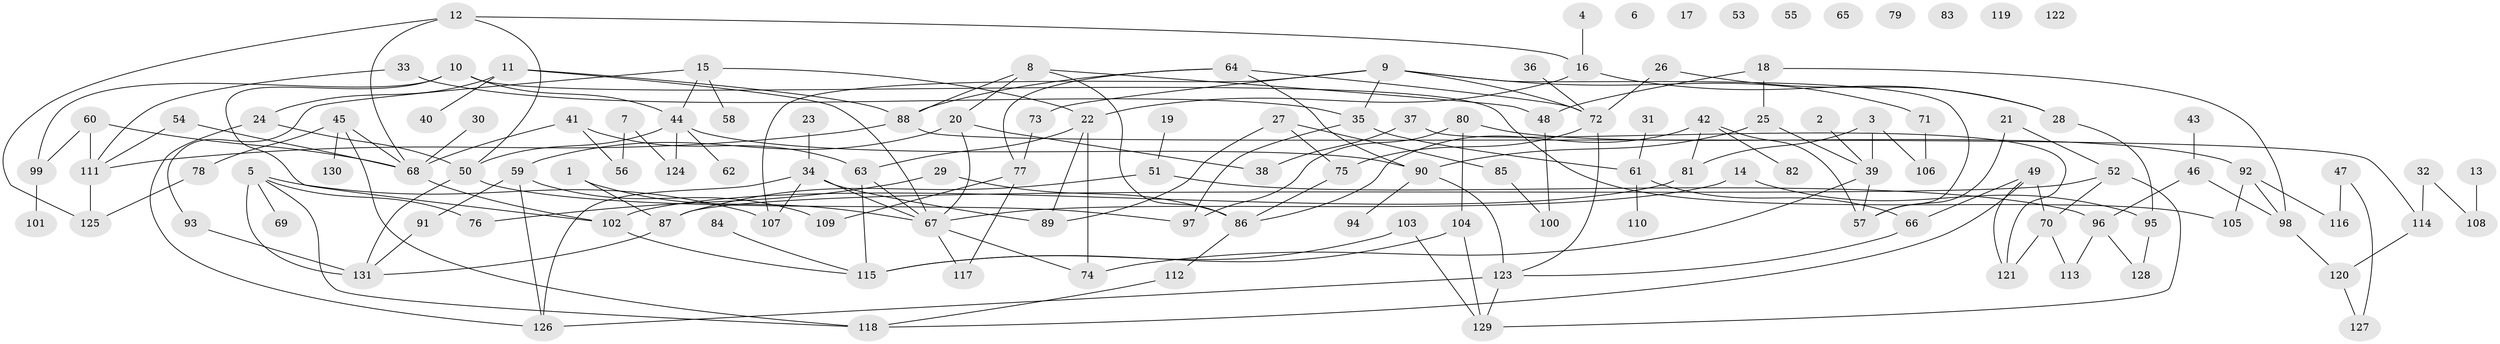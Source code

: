 // Generated by graph-tools (version 1.1) at 2025/13/03/09/25 04:13:02]
// undirected, 131 vertices, 182 edges
graph export_dot {
graph [start="1"]
  node [color=gray90,style=filled];
  1;
  2;
  3;
  4;
  5;
  6;
  7;
  8;
  9;
  10;
  11;
  12;
  13;
  14;
  15;
  16;
  17;
  18;
  19;
  20;
  21;
  22;
  23;
  24;
  25;
  26;
  27;
  28;
  29;
  30;
  31;
  32;
  33;
  34;
  35;
  36;
  37;
  38;
  39;
  40;
  41;
  42;
  43;
  44;
  45;
  46;
  47;
  48;
  49;
  50;
  51;
  52;
  53;
  54;
  55;
  56;
  57;
  58;
  59;
  60;
  61;
  62;
  63;
  64;
  65;
  66;
  67;
  68;
  69;
  70;
  71;
  72;
  73;
  74;
  75;
  76;
  77;
  78;
  79;
  80;
  81;
  82;
  83;
  84;
  85;
  86;
  87;
  88;
  89;
  90;
  91;
  92;
  93;
  94;
  95;
  96;
  97;
  98;
  99;
  100;
  101;
  102;
  103;
  104;
  105;
  106;
  107;
  108;
  109;
  110;
  111;
  112;
  113;
  114;
  115;
  116;
  117;
  118;
  119;
  120;
  121;
  122;
  123;
  124;
  125;
  126;
  127;
  128;
  129;
  130;
  131;
  1 -- 67;
  1 -- 87;
  2 -- 39;
  3 -- 39;
  3 -- 81;
  3 -- 106;
  4 -- 16;
  5 -- 69;
  5 -- 76;
  5 -- 107;
  5 -- 118;
  5 -- 131;
  7 -- 56;
  7 -- 124;
  8 -- 20;
  8 -- 48;
  8 -- 86;
  8 -- 88;
  9 -- 35;
  9 -- 57;
  9 -- 71;
  9 -- 72;
  9 -- 73;
  9 -- 107;
  10 -- 44;
  10 -- 99;
  10 -- 102;
  10 -- 105;
  11 -- 24;
  11 -- 40;
  11 -- 67;
  11 -- 88;
  12 -- 16;
  12 -- 50;
  12 -- 68;
  12 -- 125;
  13 -- 108;
  14 -- 67;
  14 -- 95;
  15 -- 22;
  15 -- 44;
  15 -- 58;
  15 -- 93;
  16 -- 22;
  16 -- 28;
  18 -- 25;
  18 -- 48;
  18 -- 98;
  19 -- 51;
  20 -- 38;
  20 -- 59;
  20 -- 67;
  21 -- 52;
  21 -- 57;
  22 -- 63;
  22 -- 74;
  22 -- 89;
  23 -- 34;
  24 -- 50;
  24 -- 126;
  25 -- 39;
  25 -- 90;
  26 -- 28;
  26 -- 72;
  27 -- 75;
  27 -- 85;
  27 -- 89;
  28 -- 95;
  29 -- 76;
  29 -- 86;
  30 -- 68;
  31 -- 61;
  32 -- 108;
  32 -- 114;
  33 -- 35;
  33 -- 111;
  34 -- 67;
  34 -- 89;
  34 -- 107;
  34 -- 126;
  35 -- 61;
  35 -- 97;
  36 -- 72;
  37 -- 38;
  37 -- 121;
  39 -- 57;
  39 -- 74;
  41 -- 56;
  41 -- 63;
  41 -- 68;
  42 -- 57;
  42 -- 81;
  42 -- 82;
  42 -- 86;
  43 -- 46;
  44 -- 50;
  44 -- 62;
  44 -- 90;
  44 -- 124;
  45 -- 68;
  45 -- 78;
  45 -- 118;
  45 -- 130;
  46 -- 96;
  46 -- 98;
  47 -- 116;
  47 -- 127;
  48 -- 100;
  49 -- 66;
  49 -- 70;
  49 -- 118;
  49 -- 121;
  50 -- 97;
  50 -- 131;
  51 -- 87;
  51 -- 96;
  52 -- 70;
  52 -- 87;
  52 -- 129;
  54 -- 68;
  54 -- 111;
  59 -- 91;
  59 -- 109;
  59 -- 126;
  60 -- 68;
  60 -- 99;
  60 -- 111;
  61 -- 66;
  61 -- 110;
  63 -- 67;
  63 -- 115;
  64 -- 72;
  64 -- 77;
  64 -- 88;
  64 -- 90;
  66 -- 123;
  67 -- 74;
  67 -- 117;
  68 -- 102;
  70 -- 113;
  70 -- 121;
  71 -- 106;
  72 -- 75;
  72 -- 123;
  73 -- 77;
  75 -- 86;
  77 -- 109;
  77 -- 117;
  78 -- 125;
  80 -- 92;
  80 -- 97;
  80 -- 104;
  81 -- 102;
  84 -- 115;
  85 -- 100;
  86 -- 112;
  87 -- 131;
  88 -- 111;
  88 -- 114;
  90 -- 94;
  90 -- 123;
  91 -- 131;
  92 -- 98;
  92 -- 105;
  92 -- 116;
  93 -- 131;
  95 -- 128;
  96 -- 113;
  96 -- 128;
  98 -- 120;
  99 -- 101;
  102 -- 115;
  103 -- 115;
  103 -- 129;
  104 -- 115;
  104 -- 129;
  111 -- 125;
  112 -- 118;
  114 -- 120;
  120 -- 127;
  123 -- 126;
  123 -- 129;
}
